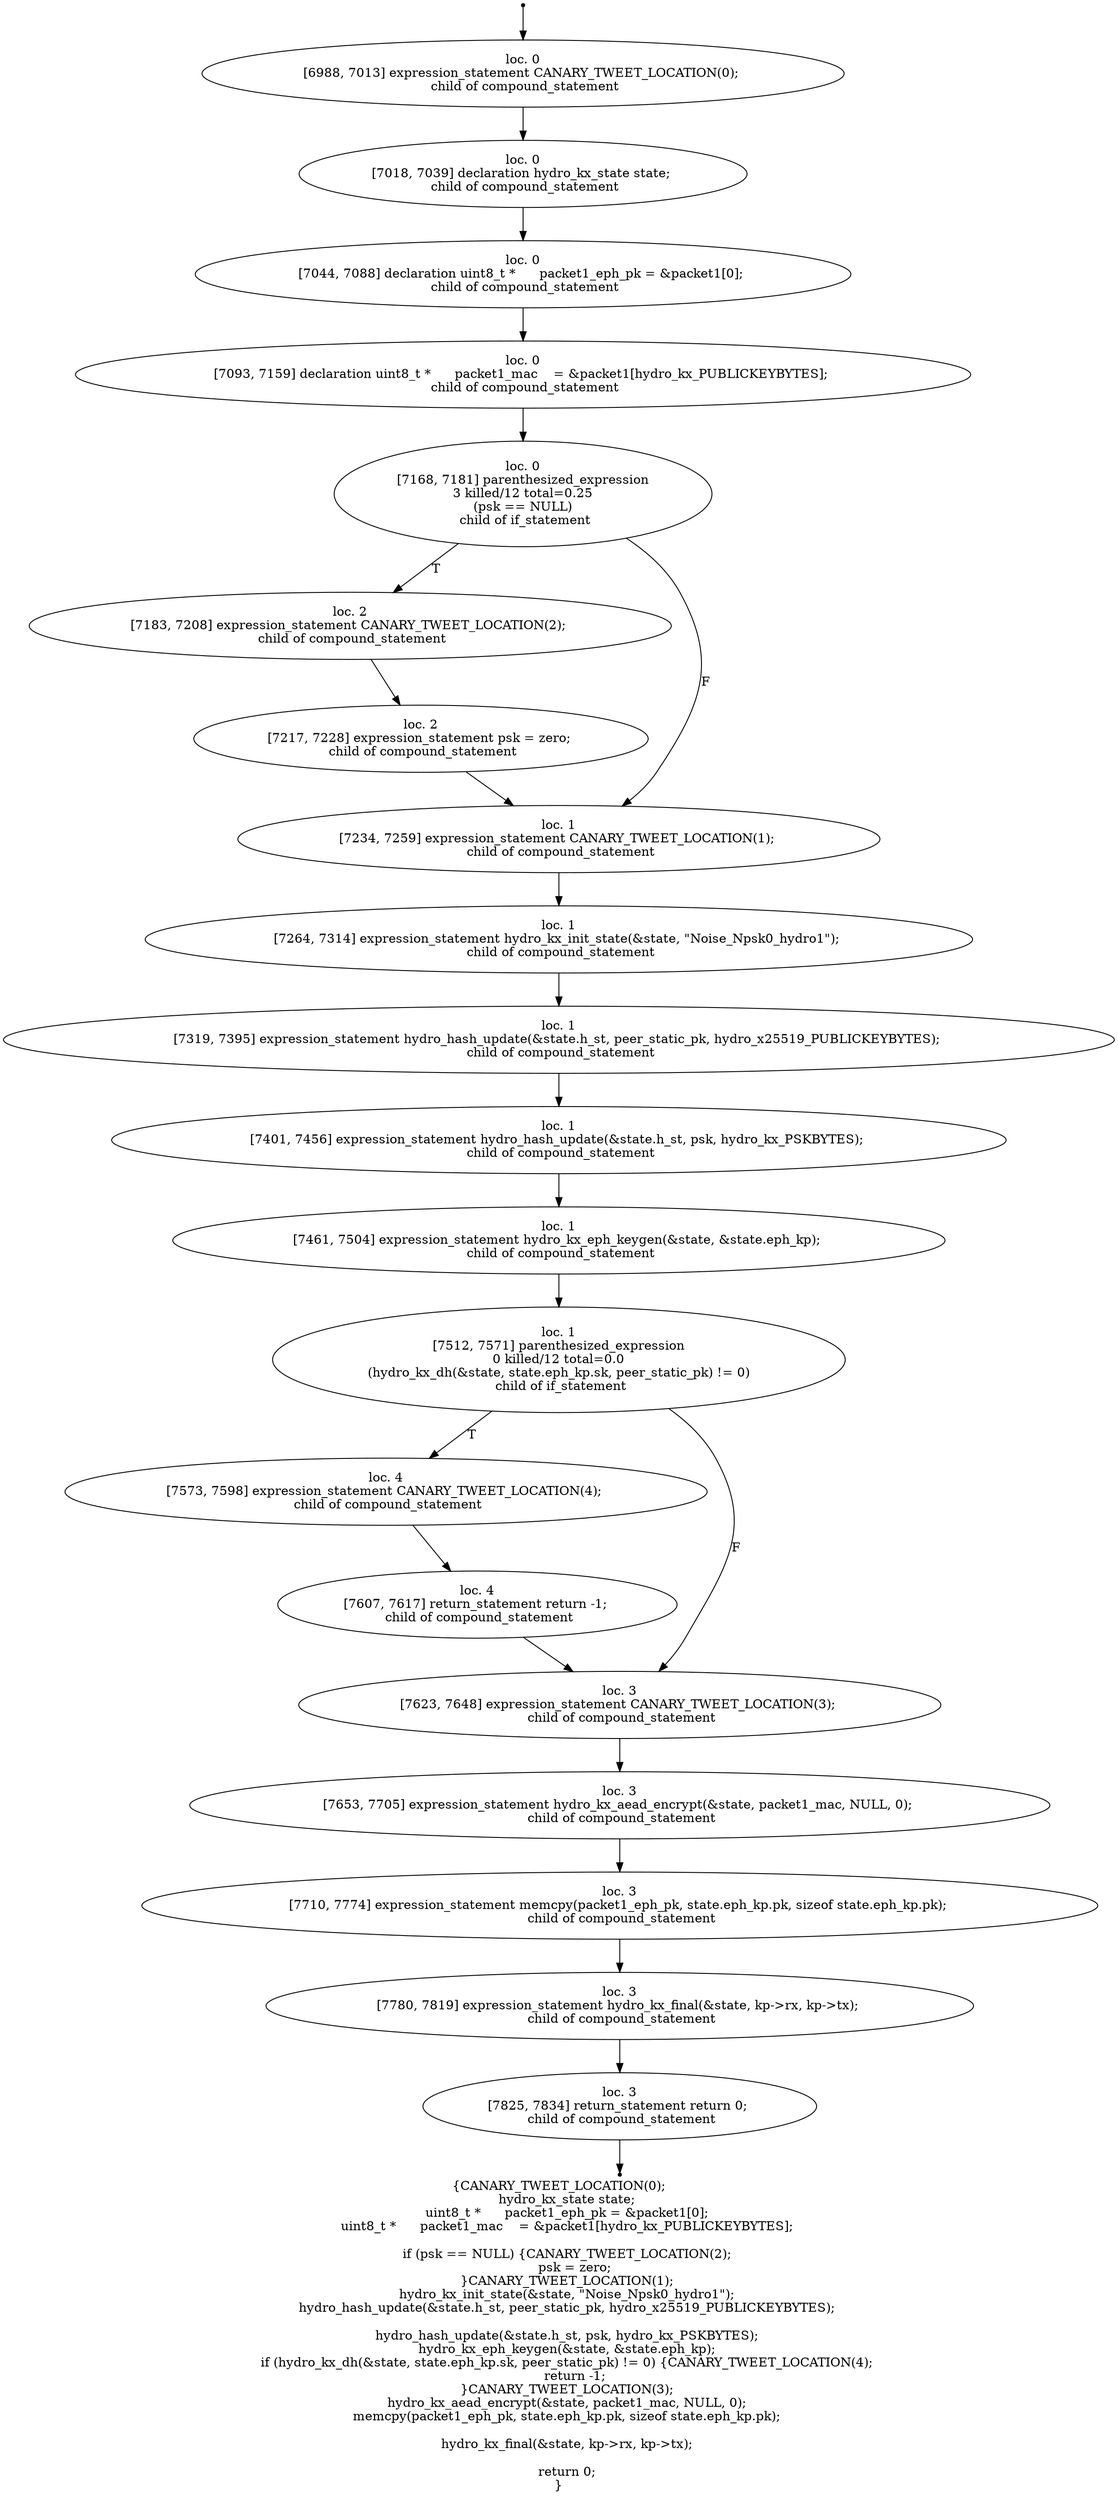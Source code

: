 digraph hydro_kx_n_1_12 {
	initial [shape=point]
	initial -> "loc. 0
[6988, 7013] expression_statement CANARY_TWEET_LOCATION(0); 
 child of compound_statement"
	final [shape=point]
	"loc. 3
[7825, 7834] return_statement return 0; 
 child of compound_statement" -> final
	"loc. 0
[6988, 7013] expression_statement CANARY_TWEET_LOCATION(0); 
 child of compound_statement"
	"loc. 0
[6988, 7013] expression_statement CANARY_TWEET_LOCATION(0); 
 child of compound_statement" -> "loc. 0
[7018, 7039] declaration hydro_kx_state state; 
 child of compound_statement"
	"loc. 0
[7018, 7039] declaration hydro_kx_state state; 
 child of compound_statement"
	"loc. 0
[7018, 7039] declaration hydro_kx_state state; 
 child of compound_statement" -> "loc. 0
[7044, 7088] declaration uint8_t *      packet1_eph_pk = &packet1[0]; 
 child of compound_statement"
	"loc. 0
[7044, 7088] declaration uint8_t *      packet1_eph_pk = &packet1[0]; 
 child of compound_statement"
	"loc. 0
[7044, 7088] declaration uint8_t *      packet1_eph_pk = &packet1[0]; 
 child of compound_statement" -> "loc. 0
[7093, 7159] declaration uint8_t *      packet1_mac    = &packet1[hydro_kx_PUBLICKEYBYTES]; 
 child of compound_statement"
	"loc. 0
[7093, 7159] declaration uint8_t *      packet1_mac    = &packet1[hydro_kx_PUBLICKEYBYTES]; 
 child of compound_statement"
	"loc. 0
[7093, 7159] declaration uint8_t *      packet1_mac    = &packet1[hydro_kx_PUBLICKEYBYTES]; 
 child of compound_statement" -> "loc. 0
[7168, 7181] parenthesized_expression
3 killed/12 total=0.25
 (psk == NULL) 
 child of if_statement"
	"loc. 0
[7168, 7181] parenthesized_expression
3 killed/12 total=0.25
 (psk == NULL) 
 child of if_statement"
	"loc. 0
[7168, 7181] parenthesized_expression
3 killed/12 total=0.25
 (psk == NULL) 
 child of if_statement" -> "loc. 2
[7183, 7208] expression_statement CANARY_TWEET_LOCATION(2); 
 child of compound_statement" [label=T]
	"loc. 0
[7168, 7181] parenthesized_expression
3 killed/12 total=0.25
 (psk == NULL) 
 child of if_statement" -> "loc. 1
[7234, 7259] expression_statement CANARY_TWEET_LOCATION(1); 
 child of compound_statement" [label=F]
	"loc. 2
[7183, 7208] expression_statement CANARY_TWEET_LOCATION(2); 
 child of compound_statement"
	"loc. 2
[7183, 7208] expression_statement CANARY_TWEET_LOCATION(2); 
 child of compound_statement" -> "loc. 2
[7217, 7228] expression_statement psk = zero; 
 child of compound_statement"
	"loc. 1
[7234, 7259] expression_statement CANARY_TWEET_LOCATION(1); 
 child of compound_statement"
	"loc. 1
[7234, 7259] expression_statement CANARY_TWEET_LOCATION(1); 
 child of compound_statement" -> "loc. 1
[7264, 7314] expression_statement hydro_kx_init_state(&state, \"Noise_Npsk0_hydro1\"); 
 child of compound_statement"
	"loc. 2
[7217, 7228] expression_statement psk = zero; 
 child of compound_statement"
	"loc. 2
[7217, 7228] expression_statement psk = zero; 
 child of compound_statement" -> "loc. 1
[7234, 7259] expression_statement CANARY_TWEET_LOCATION(1); 
 child of compound_statement"
	"loc. 1
[7264, 7314] expression_statement hydro_kx_init_state(&state, \"Noise_Npsk0_hydro1\"); 
 child of compound_statement"
	"loc. 1
[7264, 7314] expression_statement hydro_kx_init_state(&state, \"Noise_Npsk0_hydro1\"); 
 child of compound_statement" -> "loc. 1
[7319, 7395] expression_statement hydro_hash_update(&state.h_st, peer_static_pk, hydro_x25519_PUBLICKEYBYTES); 
 child of compound_statement"
	"loc. 1
[7319, 7395] expression_statement hydro_hash_update(&state.h_st, peer_static_pk, hydro_x25519_PUBLICKEYBYTES); 
 child of compound_statement"
	"loc. 1
[7319, 7395] expression_statement hydro_hash_update(&state.h_st, peer_static_pk, hydro_x25519_PUBLICKEYBYTES); 
 child of compound_statement" -> "loc. 1
[7401, 7456] expression_statement hydro_hash_update(&state.h_st, psk, hydro_kx_PSKBYTES); 
 child of compound_statement"
	"loc. 1
[7401, 7456] expression_statement hydro_hash_update(&state.h_st, psk, hydro_kx_PSKBYTES); 
 child of compound_statement"
	"loc. 1
[7401, 7456] expression_statement hydro_hash_update(&state.h_st, psk, hydro_kx_PSKBYTES); 
 child of compound_statement" -> "loc. 1
[7461, 7504] expression_statement hydro_kx_eph_keygen(&state, &state.eph_kp); 
 child of compound_statement"
	"loc. 1
[7461, 7504] expression_statement hydro_kx_eph_keygen(&state, &state.eph_kp); 
 child of compound_statement"
	"loc. 1
[7461, 7504] expression_statement hydro_kx_eph_keygen(&state, &state.eph_kp); 
 child of compound_statement" -> "loc. 1
[7512, 7571] parenthesized_expression
0 killed/12 total=0.0
 (hydro_kx_dh(&state, state.eph_kp.sk, peer_static_pk) != 0) 
 child of if_statement"
	"loc. 1
[7512, 7571] parenthesized_expression
0 killed/12 total=0.0
 (hydro_kx_dh(&state, state.eph_kp.sk, peer_static_pk) != 0) 
 child of if_statement"
	"loc. 1
[7512, 7571] parenthesized_expression
0 killed/12 total=0.0
 (hydro_kx_dh(&state, state.eph_kp.sk, peer_static_pk) != 0) 
 child of if_statement" -> "loc. 4
[7573, 7598] expression_statement CANARY_TWEET_LOCATION(4); 
 child of compound_statement" [label=T]
	"loc. 1
[7512, 7571] parenthesized_expression
0 killed/12 total=0.0
 (hydro_kx_dh(&state, state.eph_kp.sk, peer_static_pk) != 0) 
 child of if_statement" -> "loc. 3
[7623, 7648] expression_statement CANARY_TWEET_LOCATION(3); 
 child of compound_statement" [label=F]
	"loc. 4
[7573, 7598] expression_statement CANARY_TWEET_LOCATION(4); 
 child of compound_statement"
	"loc. 4
[7573, 7598] expression_statement CANARY_TWEET_LOCATION(4); 
 child of compound_statement" -> "loc. 4
[7607, 7617] return_statement return -1; 
 child of compound_statement"
	"loc. 3
[7623, 7648] expression_statement CANARY_TWEET_LOCATION(3); 
 child of compound_statement"
	"loc. 3
[7623, 7648] expression_statement CANARY_TWEET_LOCATION(3); 
 child of compound_statement" -> "loc. 3
[7653, 7705] expression_statement hydro_kx_aead_encrypt(&state, packet1_mac, NULL, 0); 
 child of compound_statement"
	"loc. 4
[7607, 7617] return_statement return -1; 
 child of compound_statement"
	"loc. 4
[7607, 7617] return_statement return -1; 
 child of compound_statement" -> "loc. 3
[7623, 7648] expression_statement CANARY_TWEET_LOCATION(3); 
 child of compound_statement"
	"loc. 3
[7653, 7705] expression_statement hydro_kx_aead_encrypt(&state, packet1_mac, NULL, 0); 
 child of compound_statement"
	"loc. 3
[7653, 7705] expression_statement hydro_kx_aead_encrypt(&state, packet1_mac, NULL, 0); 
 child of compound_statement" -> "loc. 3
[7710, 7774] expression_statement memcpy(packet1_eph_pk, state.eph_kp.pk, sizeof state.eph_kp.pk); 
 child of compound_statement"
	"loc. 3
[7710, 7774] expression_statement memcpy(packet1_eph_pk, state.eph_kp.pk, sizeof state.eph_kp.pk); 
 child of compound_statement"
	"loc. 3
[7710, 7774] expression_statement memcpy(packet1_eph_pk, state.eph_kp.pk, sizeof state.eph_kp.pk); 
 child of compound_statement" -> "loc. 3
[7780, 7819] expression_statement hydro_kx_final(&state, kp->rx, kp->tx); 
 child of compound_statement"
	"loc. 3
[7780, 7819] expression_statement hydro_kx_final(&state, kp->rx, kp->tx); 
 child of compound_statement"
	"loc. 3
[7780, 7819] expression_statement hydro_kx_final(&state, kp->rx, kp->tx); 
 child of compound_statement" -> "loc. 3
[7825, 7834] return_statement return 0; 
 child of compound_statement"
	"loc. 3
[7825, 7834] return_statement return 0; 
 child of compound_statement"
	label="{CANARY_TWEET_LOCATION(0);
    hydro_kx_state state;
    uint8_t *      packet1_eph_pk = &packet1[0];
    uint8_t *      packet1_mac    = &packet1[hydro_kx_PUBLICKEYBYTES];

    if (psk == NULL) {CANARY_TWEET_LOCATION(2);
        psk = zero;
    }CANARY_TWEET_LOCATION(1);
    hydro_kx_init_state(&state, \"Noise_Npsk0_hydro1\");
    hydro_hash_update(&state.h_st, peer_static_pk, hydro_x25519_PUBLICKEYBYTES);

    hydro_hash_update(&state.h_st, psk, hydro_kx_PSKBYTES);
    hydro_kx_eph_keygen(&state, &state.eph_kp);
    if (hydro_kx_dh(&state, state.eph_kp.sk, peer_static_pk) != 0) {CANARY_TWEET_LOCATION(4);
        return -1;
    }CANARY_TWEET_LOCATION(3);
    hydro_kx_aead_encrypt(&state, packet1_mac, NULL, 0);
    memcpy(packet1_eph_pk, state.eph_kp.pk, sizeof state.eph_kp.pk);

    hydro_kx_final(&state, kp->rx, kp->tx);

    return 0;
}"
}
